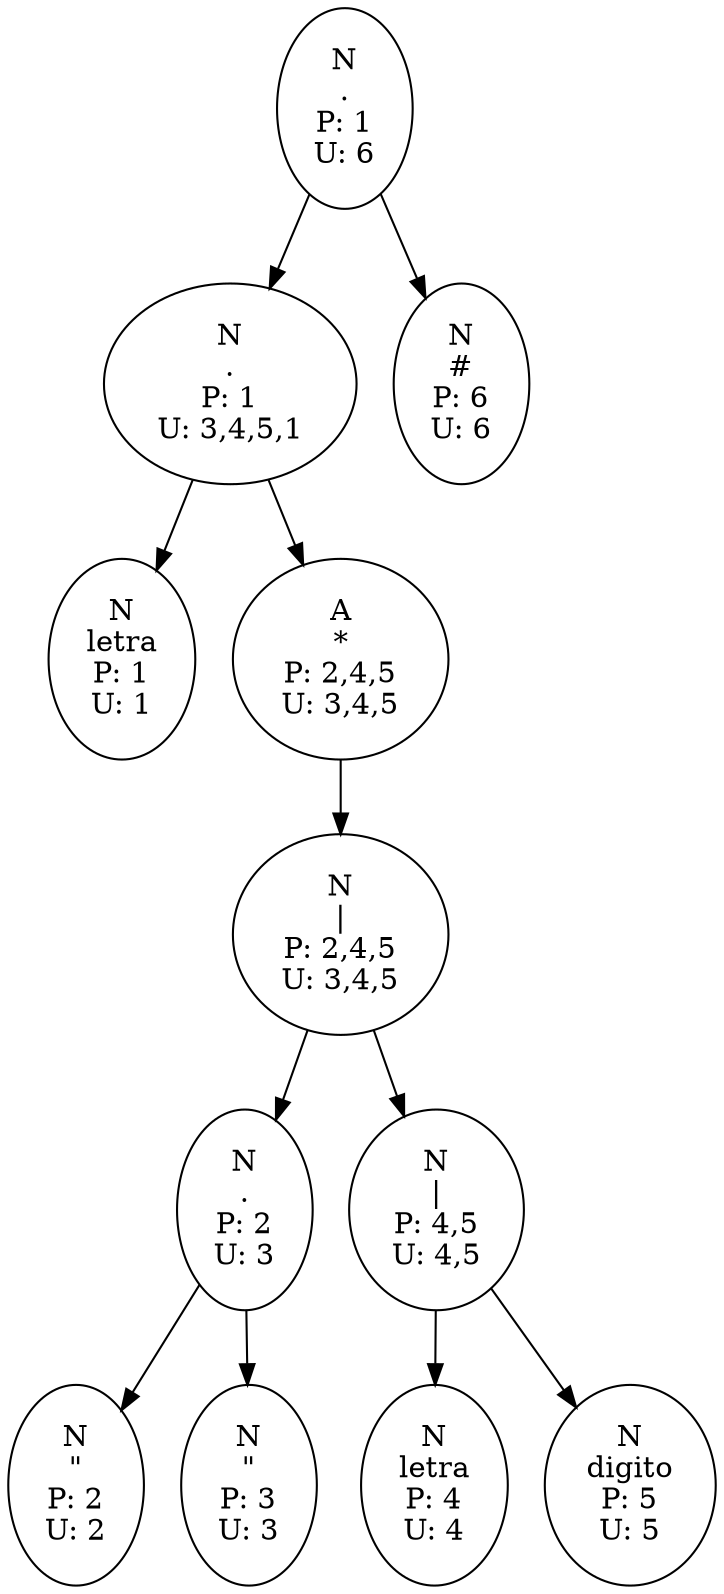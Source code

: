 digraph G{
N6->N1
N1->1
1[label="N
letra
P: 1
U: 1"];
N1[label="N
.
P: 1
U: 3,4,5,1"];
N1->N5
N5->N3
N3->N2
N2->2
2[label="N
\"
P: 2
U: 2"];
N2[label="N
.
P: 2
U: 3"];
N2->3
3[label="N
\"
P: 3
U: 3"];
N3[label="N
|
P: 2,4,5
U: 3,4,5"];
N3->N4
N4->4
4[label="N
letra
P: 4
U: 4"];
N4[label="N
|
P: 4,5
U: 4,5"];
N4->5
5[label="N
digito
P: 5
U: 5"];
N5[label="A
*
P: 2,4,5
U: 3,4,5"];
N6[label="N
.
P: 1
U: 6"];
N6->6
6[label="N
#
P: 6
U: 6"];
}
